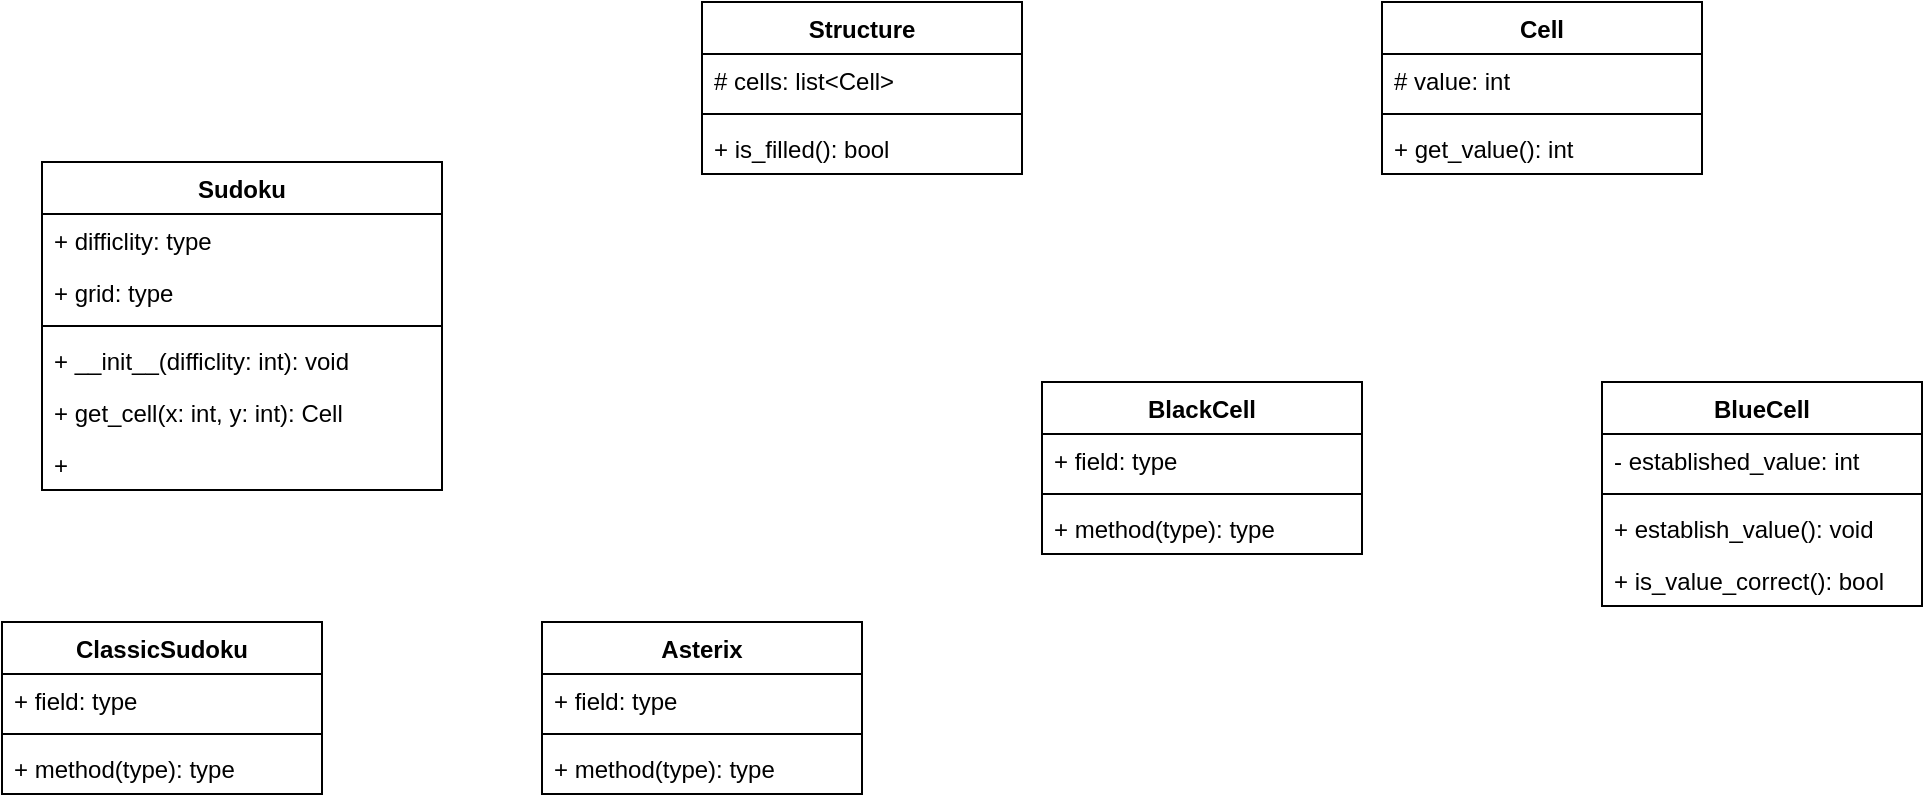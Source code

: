 <mxfile version="26.2.9">
  <diagram name="Страница — 1" id="sBnveFGreTUSZ_xfAO1X">
    <mxGraphModel dx="1364" dy="940" grid="1" gridSize="10" guides="1" tooltips="1" connect="1" arrows="1" fold="1" page="1" pageScale="1" pageWidth="1100" pageHeight="850" math="0" shadow="0">
      <root>
        <mxCell id="0" />
        <mxCell id="1" parent="0" />
        <mxCell id="BmlyRLMC0lgrcv-X2wz1-5" value="Sudoku" style="swimlane;fontStyle=1;align=center;verticalAlign=top;childLayout=stackLayout;horizontal=1;startSize=26;horizontalStack=0;resizeParent=1;resizeParentMax=0;resizeLast=0;collapsible=1;marginBottom=0;whiteSpace=wrap;html=1;" vertex="1" parent="1">
          <mxGeometry x="50" y="160" width="200" height="164" as="geometry" />
        </mxCell>
        <mxCell id="BmlyRLMC0lgrcv-X2wz1-6" value="+ difficlity: type" style="text;strokeColor=none;fillColor=none;align=left;verticalAlign=top;spacingLeft=4;spacingRight=4;overflow=hidden;rotatable=0;points=[[0,0.5],[1,0.5]];portConstraint=eastwest;whiteSpace=wrap;html=1;" vertex="1" parent="BmlyRLMC0lgrcv-X2wz1-5">
          <mxGeometry y="26" width="200" height="26" as="geometry" />
        </mxCell>
        <mxCell id="BmlyRLMC0lgrcv-X2wz1-29" value="+ grid: type" style="text;strokeColor=none;fillColor=none;align=left;verticalAlign=top;spacingLeft=4;spacingRight=4;overflow=hidden;rotatable=0;points=[[0,0.5],[1,0.5]];portConstraint=eastwest;whiteSpace=wrap;html=1;" vertex="1" parent="BmlyRLMC0lgrcv-X2wz1-5">
          <mxGeometry y="52" width="200" height="26" as="geometry" />
        </mxCell>
        <mxCell id="BmlyRLMC0lgrcv-X2wz1-7" value="" style="line;strokeWidth=1;fillColor=none;align=left;verticalAlign=middle;spacingTop=-1;spacingLeft=3;spacingRight=3;rotatable=0;labelPosition=right;points=[];portConstraint=eastwest;strokeColor=inherit;" vertex="1" parent="BmlyRLMC0lgrcv-X2wz1-5">
          <mxGeometry y="78" width="200" height="8" as="geometry" />
        </mxCell>
        <mxCell id="BmlyRLMC0lgrcv-X2wz1-8" value="+ __init__(difficlity: int): void" style="text;strokeColor=none;fillColor=none;align=left;verticalAlign=top;spacingLeft=4;spacingRight=4;overflow=hidden;rotatable=0;points=[[0,0.5],[1,0.5]];portConstraint=eastwest;whiteSpace=wrap;html=1;" vertex="1" parent="BmlyRLMC0lgrcv-X2wz1-5">
          <mxGeometry y="86" width="200" height="26" as="geometry" />
        </mxCell>
        <mxCell id="BmlyRLMC0lgrcv-X2wz1-27" value="+ get_cell(x: int, y: int): Cell" style="text;strokeColor=none;fillColor=none;align=left;verticalAlign=top;spacingLeft=4;spacingRight=4;overflow=hidden;rotatable=0;points=[[0,0.5],[1,0.5]];portConstraint=eastwest;whiteSpace=wrap;html=1;" vertex="1" parent="BmlyRLMC0lgrcv-X2wz1-5">
          <mxGeometry y="112" width="200" height="26" as="geometry" />
        </mxCell>
        <mxCell id="BmlyRLMC0lgrcv-X2wz1-28" value="+ " style="text;strokeColor=none;fillColor=none;align=left;verticalAlign=top;spacingLeft=4;spacingRight=4;overflow=hidden;rotatable=0;points=[[0,0.5],[1,0.5]];portConstraint=eastwest;whiteSpace=wrap;html=1;" vertex="1" parent="BmlyRLMC0lgrcv-X2wz1-5">
          <mxGeometry y="138" width="200" height="26" as="geometry" />
        </mxCell>
        <mxCell id="BmlyRLMC0lgrcv-X2wz1-11" value="BlackCell" style="swimlane;fontStyle=1;align=center;verticalAlign=top;childLayout=stackLayout;horizontal=1;startSize=26;horizontalStack=0;resizeParent=1;resizeParentMax=0;resizeLast=0;collapsible=1;marginBottom=0;whiteSpace=wrap;html=1;" vertex="1" parent="1">
          <mxGeometry x="550" y="270" width="160" height="86" as="geometry" />
        </mxCell>
        <mxCell id="BmlyRLMC0lgrcv-X2wz1-12" value="+ field: type" style="text;strokeColor=none;fillColor=none;align=left;verticalAlign=top;spacingLeft=4;spacingRight=4;overflow=hidden;rotatable=0;points=[[0,0.5],[1,0.5]];portConstraint=eastwest;whiteSpace=wrap;html=1;" vertex="1" parent="BmlyRLMC0lgrcv-X2wz1-11">
          <mxGeometry y="26" width="160" height="26" as="geometry" />
        </mxCell>
        <mxCell id="BmlyRLMC0lgrcv-X2wz1-13" value="" style="line;strokeWidth=1;fillColor=none;align=left;verticalAlign=middle;spacingTop=-1;spacingLeft=3;spacingRight=3;rotatable=0;labelPosition=right;points=[];portConstraint=eastwest;strokeColor=inherit;" vertex="1" parent="BmlyRLMC0lgrcv-X2wz1-11">
          <mxGeometry y="52" width="160" height="8" as="geometry" />
        </mxCell>
        <mxCell id="BmlyRLMC0lgrcv-X2wz1-14" value="+ method(type): type" style="text;strokeColor=none;fillColor=none;align=left;verticalAlign=top;spacingLeft=4;spacingRight=4;overflow=hidden;rotatable=0;points=[[0,0.5],[1,0.5]];portConstraint=eastwest;whiteSpace=wrap;html=1;" vertex="1" parent="BmlyRLMC0lgrcv-X2wz1-11">
          <mxGeometry y="60" width="160" height="26" as="geometry" />
        </mxCell>
        <mxCell id="BmlyRLMC0lgrcv-X2wz1-15" value="BlueCell" style="swimlane;fontStyle=1;align=center;verticalAlign=top;childLayout=stackLayout;horizontal=1;startSize=26;horizontalStack=0;resizeParent=1;resizeParentMax=0;resizeLast=0;collapsible=1;marginBottom=0;whiteSpace=wrap;html=1;" vertex="1" parent="1">
          <mxGeometry x="830" y="270" width="160" height="112" as="geometry" />
        </mxCell>
        <mxCell id="BmlyRLMC0lgrcv-X2wz1-16" value="- established_value: int" style="text;strokeColor=none;fillColor=none;align=left;verticalAlign=top;spacingLeft=4;spacingRight=4;overflow=hidden;rotatable=0;points=[[0,0.5],[1,0.5]];portConstraint=eastwest;whiteSpace=wrap;html=1;" vertex="1" parent="BmlyRLMC0lgrcv-X2wz1-15">
          <mxGeometry y="26" width="160" height="26" as="geometry" />
        </mxCell>
        <mxCell id="BmlyRLMC0lgrcv-X2wz1-17" value="" style="line;strokeWidth=1;fillColor=none;align=left;verticalAlign=middle;spacingTop=-1;spacingLeft=3;spacingRight=3;rotatable=0;labelPosition=right;points=[];portConstraint=eastwest;strokeColor=inherit;" vertex="1" parent="BmlyRLMC0lgrcv-X2wz1-15">
          <mxGeometry y="52" width="160" height="8" as="geometry" />
        </mxCell>
        <mxCell id="BmlyRLMC0lgrcv-X2wz1-18" value="+ establish_value(): void" style="text;strokeColor=none;fillColor=none;align=left;verticalAlign=top;spacingLeft=4;spacingRight=4;overflow=hidden;rotatable=0;points=[[0,0.5],[1,0.5]];portConstraint=eastwest;whiteSpace=wrap;html=1;" vertex="1" parent="BmlyRLMC0lgrcv-X2wz1-15">
          <mxGeometry y="60" width="160" height="26" as="geometry" />
        </mxCell>
        <mxCell id="BmlyRLMC0lgrcv-X2wz1-30" value="+ is_value_correct(): bool" style="text;strokeColor=none;fillColor=none;align=left;verticalAlign=top;spacingLeft=4;spacingRight=4;overflow=hidden;rotatable=0;points=[[0,0.5],[1,0.5]];portConstraint=eastwest;whiteSpace=wrap;html=1;" vertex="1" parent="BmlyRLMC0lgrcv-X2wz1-15">
          <mxGeometry y="86" width="160" height="26" as="geometry" />
        </mxCell>
        <mxCell id="BmlyRLMC0lgrcv-X2wz1-19" value="Cell" style="swimlane;fontStyle=1;align=center;verticalAlign=top;childLayout=stackLayout;horizontal=1;startSize=26;horizontalStack=0;resizeParent=1;resizeParentMax=0;resizeLast=0;collapsible=1;marginBottom=0;whiteSpace=wrap;html=1;" vertex="1" parent="1">
          <mxGeometry x="720" y="80" width="160" height="86" as="geometry" />
        </mxCell>
        <mxCell id="BmlyRLMC0lgrcv-X2wz1-20" value="# value: int" style="text;strokeColor=none;fillColor=none;align=left;verticalAlign=top;spacingLeft=4;spacingRight=4;overflow=hidden;rotatable=0;points=[[0,0.5],[1,0.5]];portConstraint=eastwest;whiteSpace=wrap;html=1;" vertex="1" parent="BmlyRLMC0lgrcv-X2wz1-19">
          <mxGeometry y="26" width="160" height="26" as="geometry" />
        </mxCell>
        <mxCell id="BmlyRLMC0lgrcv-X2wz1-21" value="" style="line;strokeWidth=1;fillColor=none;align=left;verticalAlign=middle;spacingTop=-1;spacingLeft=3;spacingRight=3;rotatable=0;labelPosition=right;points=[];portConstraint=eastwest;strokeColor=inherit;" vertex="1" parent="BmlyRLMC0lgrcv-X2wz1-19">
          <mxGeometry y="52" width="160" height="8" as="geometry" />
        </mxCell>
        <mxCell id="BmlyRLMC0lgrcv-X2wz1-22" value="+ get_value(): int" style="text;strokeColor=none;fillColor=none;align=left;verticalAlign=top;spacingLeft=4;spacingRight=4;overflow=hidden;rotatable=0;points=[[0,0.5],[1,0.5]];portConstraint=eastwest;whiteSpace=wrap;html=1;" vertex="1" parent="BmlyRLMC0lgrcv-X2wz1-19">
          <mxGeometry y="60" width="160" height="26" as="geometry" />
        </mxCell>
        <mxCell id="BmlyRLMC0lgrcv-X2wz1-23" value="Structure" style="swimlane;fontStyle=1;align=center;verticalAlign=top;childLayout=stackLayout;horizontal=1;startSize=26;horizontalStack=0;resizeParent=1;resizeParentMax=0;resizeLast=0;collapsible=1;marginBottom=0;whiteSpace=wrap;html=1;" vertex="1" parent="1">
          <mxGeometry x="380" y="80" width="160" height="86" as="geometry" />
        </mxCell>
        <mxCell id="BmlyRLMC0lgrcv-X2wz1-24" value="# cells: list&amp;lt;Cell&amp;gt;" style="text;strokeColor=none;fillColor=none;align=left;verticalAlign=top;spacingLeft=4;spacingRight=4;overflow=hidden;rotatable=0;points=[[0,0.5],[1,0.5]];portConstraint=eastwest;whiteSpace=wrap;html=1;" vertex="1" parent="BmlyRLMC0lgrcv-X2wz1-23">
          <mxGeometry y="26" width="160" height="26" as="geometry" />
        </mxCell>
        <mxCell id="BmlyRLMC0lgrcv-X2wz1-25" value="" style="line;strokeWidth=1;fillColor=none;align=left;verticalAlign=middle;spacingTop=-1;spacingLeft=3;spacingRight=3;rotatable=0;labelPosition=right;points=[];portConstraint=eastwest;strokeColor=inherit;" vertex="1" parent="BmlyRLMC0lgrcv-X2wz1-23">
          <mxGeometry y="52" width="160" height="8" as="geometry" />
        </mxCell>
        <mxCell id="BmlyRLMC0lgrcv-X2wz1-26" value="+ is_filled(): bool" style="text;strokeColor=none;fillColor=none;align=left;verticalAlign=top;spacingLeft=4;spacingRight=4;overflow=hidden;rotatable=0;points=[[0,0.5],[1,0.5]];portConstraint=eastwest;whiteSpace=wrap;html=1;" vertex="1" parent="BmlyRLMC0lgrcv-X2wz1-23">
          <mxGeometry y="60" width="160" height="26" as="geometry" />
        </mxCell>
        <mxCell id="BmlyRLMC0lgrcv-X2wz1-31" value="Asterix" style="swimlane;fontStyle=1;align=center;verticalAlign=top;childLayout=stackLayout;horizontal=1;startSize=26;horizontalStack=0;resizeParent=1;resizeParentMax=0;resizeLast=0;collapsible=1;marginBottom=0;whiteSpace=wrap;html=1;" vertex="1" parent="1">
          <mxGeometry x="300" y="390" width="160" height="86" as="geometry" />
        </mxCell>
        <mxCell id="BmlyRLMC0lgrcv-X2wz1-32" value="+ field: type" style="text;strokeColor=none;fillColor=none;align=left;verticalAlign=top;spacingLeft=4;spacingRight=4;overflow=hidden;rotatable=0;points=[[0,0.5],[1,0.5]];portConstraint=eastwest;whiteSpace=wrap;html=1;" vertex="1" parent="BmlyRLMC0lgrcv-X2wz1-31">
          <mxGeometry y="26" width="160" height="26" as="geometry" />
        </mxCell>
        <mxCell id="BmlyRLMC0lgrcv-X2wz1-33" value="" style="line;strokeWidth=1;fillColor=none;align=left;verticalAlign=middle;spacingTop=-1;spacingLeft=3;spacingRight=3;rotatable=0;labelPosition=right;points=[];portConstraint=eastwest;strokeColor=inherit;" vertex="1" parent="BmlyRLMC0lgrcv-X2wz1-31">
          <mxGeometry y="52" width="160" height="8" as="geometry" />
        </mxCell>
        <mxCell id="BmlyRLMC0lgrcv-X2wz1-34" value="+ method(type): type" style="text;strokeColor=none;fillColor=none;align=left;verticalAlign=top;spacingLeft=4;spacingRight=4;overflow=hidden;rotatable=0;points=[[0,0.5],[1,0.5]];portConstraint=eastwest;whiteSpace=wrap;html=1;" vertex="1" parent="BmlyRLMC0lgrcv-X2wz1-31">
          <mxGeometry y="60" width="160" height="26" as="geometry" />
        </mxCell>
        <mxCell id="BmlyRLMC0lgrcv-X2wz1-35" value="ClassicSudoku" style="swimlane;fontStyle=1;align=center;verticalAlign=top;childLayout=stackLayout;horizontal=1;startSize=26;horizontalStack=0;resizeParent=1;resizeParentMax=0;resizeLast=0;collapsible=1;marginBottom=0;whiteSpace=wrap;html=1;" vertex="1" parent="1">
          <mxGeometry x="30" y="390" width="160" height="86" as="geometry" />
        </mxCell>
        <mxCell id="BmlyRLMC0lgrcv-X2wz1-36" value="+ field: type" style="text;strokeColor=none;fillColor=none;align=left;verticalAlign=top;spacingLeft=4;spacingRight=4;overflow=hidden;rotatable=0;points=[[0,0.5],[1,0.5]];portConstraint=eastwest;whiteSpace=wrap;html=1;" vertex="1" parent="BmlyRLMC0lgrcv-X2wz1-35">
          <mxGeometry y="26" width="160" height="26" as="geometry" />
        </mxCell>
        <mxCell id="BmlyRLMC0lgrcv-X2wz1-37" value="" style="line;strokeWidth=1;fillColor=none;align=left;verticalAlign=middle;spacingTop=-1;spacingLeft=3;spacingRight=3;rotatable=0;labelPosition=right;points=[];portConstraint=eastwest;strokeColor=inherit;" vertex="1" parent="BmlyRLMC0lgrcv-X2wz1-35">
          <mxGeometry y="52" width="160" height="8" as="geometry" />
        </mxCell>
        <mxCell id="BmlyRLMC0lgrcv-X2wz1-38" value="+ method(type): type" style="text;strokeColor=none;fillColor=none;align=left;verticalAlign=top;spacingLeft=4;spacingRight=4;overflow=hidden;rotatable=0;points=[[0,0.5],[1,0.5]];portConstraint=eastwest;whiteSpace=wrap;html=1;" vertex="1" parent="BmlyRLMC0lgrcv-X2wz1-35">
          <mxGeometry y="60" width="160" height="26" as="geometry" />
        </mxCell>
      </root>
    </mxGraphModel>
  </diagram>
</mxfile>
